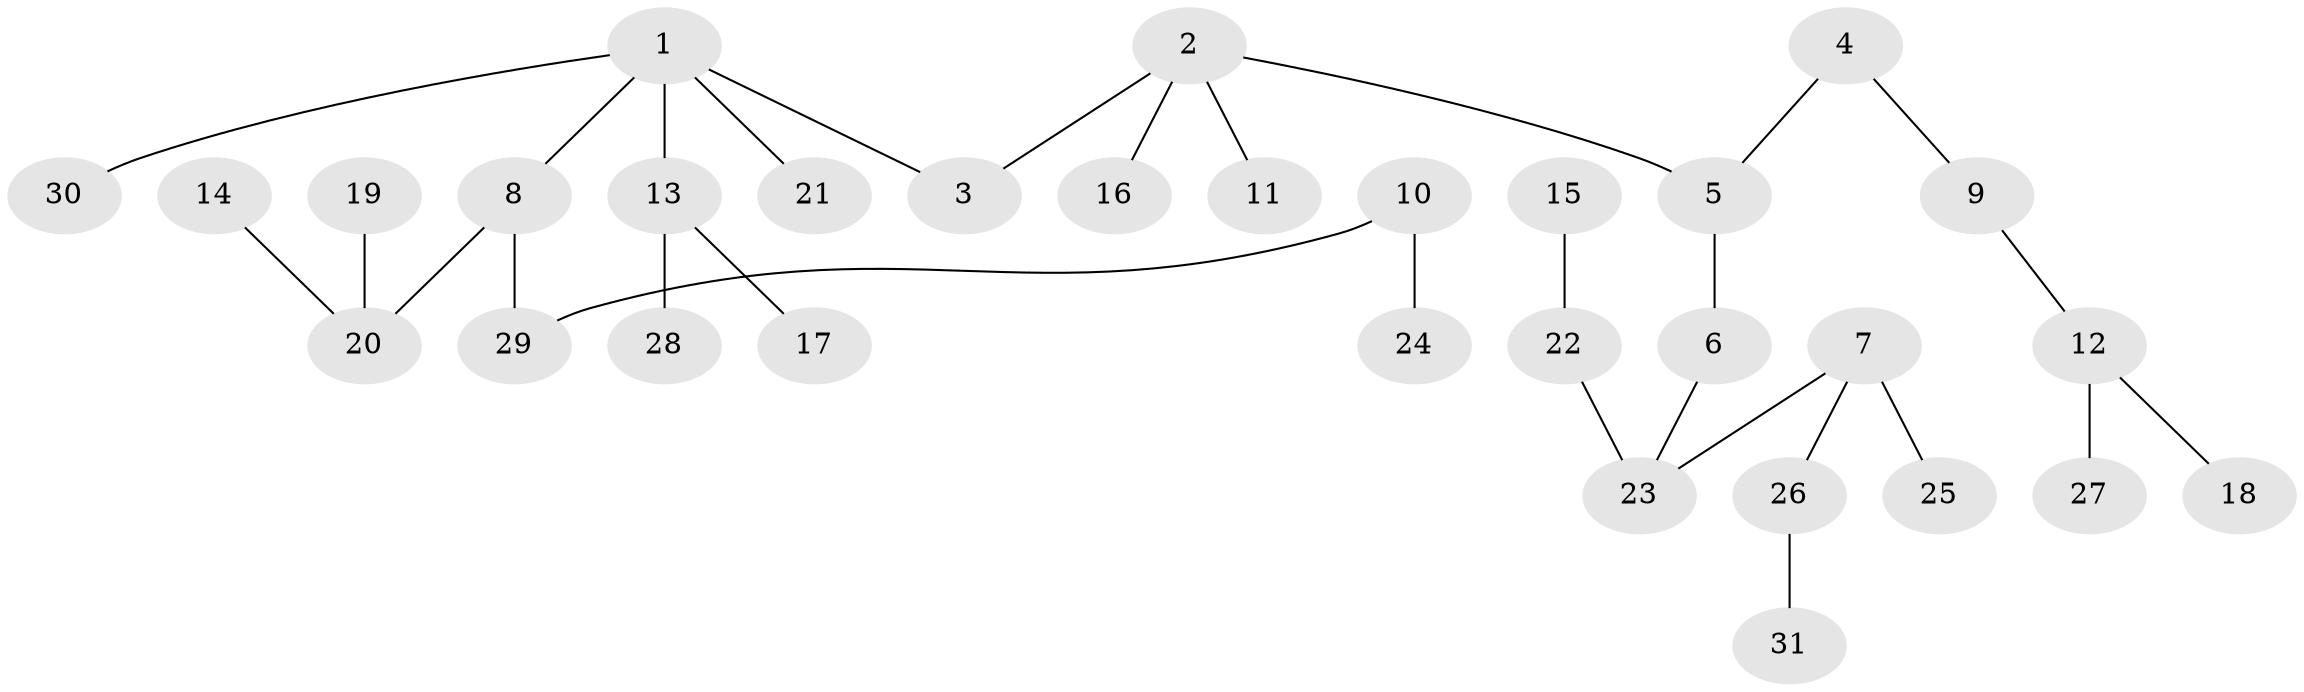 // original degree distribution, {4: 0.11475409836065574, 2: 0.22950819672131148, 3: 0.19672131147540983, 1: 0.45901639344262296}
// Generated by graph-tools (version 1.1) at 2025/02/03/09/25 03:02:27]
// undirected, 31 vertices, 30 edges
graph export_dot {
graph [start="1"]
  node [color=gray90,style=filled];
  1;
  2;
  3;
  4;
  5;
  6;
  7;
  8;
  9;
  10;
  11;
  12;
  13;
  14;
  15;
  16;
  17;
  18;
  19;
  20;
  21;
  22;
  23;
  24;
  25;
  26;
  27;
  28;
  29;
  30;
  31;
  1 -- 3 [weight=1.0];
  1 -- 8 [weight=1.0];
  1 -- 13 [weight=1.0];
  1 -- 21 [weight=1.0];
  1 -- 30 [weight=1.0];
  2 -- 3 [weight=1.0];
  2 -- 5 [weight=1.0];
  2 -- 11 [weight=1.0];
  2 -- 16 [weight=1.0];
  4 -- 5 [weight=1.0];
  4 -- 9 [weight=1.0];
  5 -- 6 [weight=1.0];
  6 -- 23 [weight=1.0];
  7 -- 23 [weight=1.0];
  7 -- 25 [weight=1.0];
  7 -- 26 [weight=1.0];
  8 -- 20 [weight=1.0];
  8 -- 29 [weight=1.0];
  9 -- 12 [weight=1.0];
  10 -- 24 [weight=1.0];
  10 -- 29 [weight=1.0];
  12 -- 18 [weight=1.0];
  12 -- 27 [weight=1.0];
  13 -- 17 [weight=1.0];
  13 -- 28 [weight=1.0];
  14 -- 20 [weight=1.0];
  15 -- 22 [weight=1.0];
  19 -- 20 [weight=1.0];
  22 -- 23 [weight=1.0];
  26 -- 31 [weight=1.0];
}
